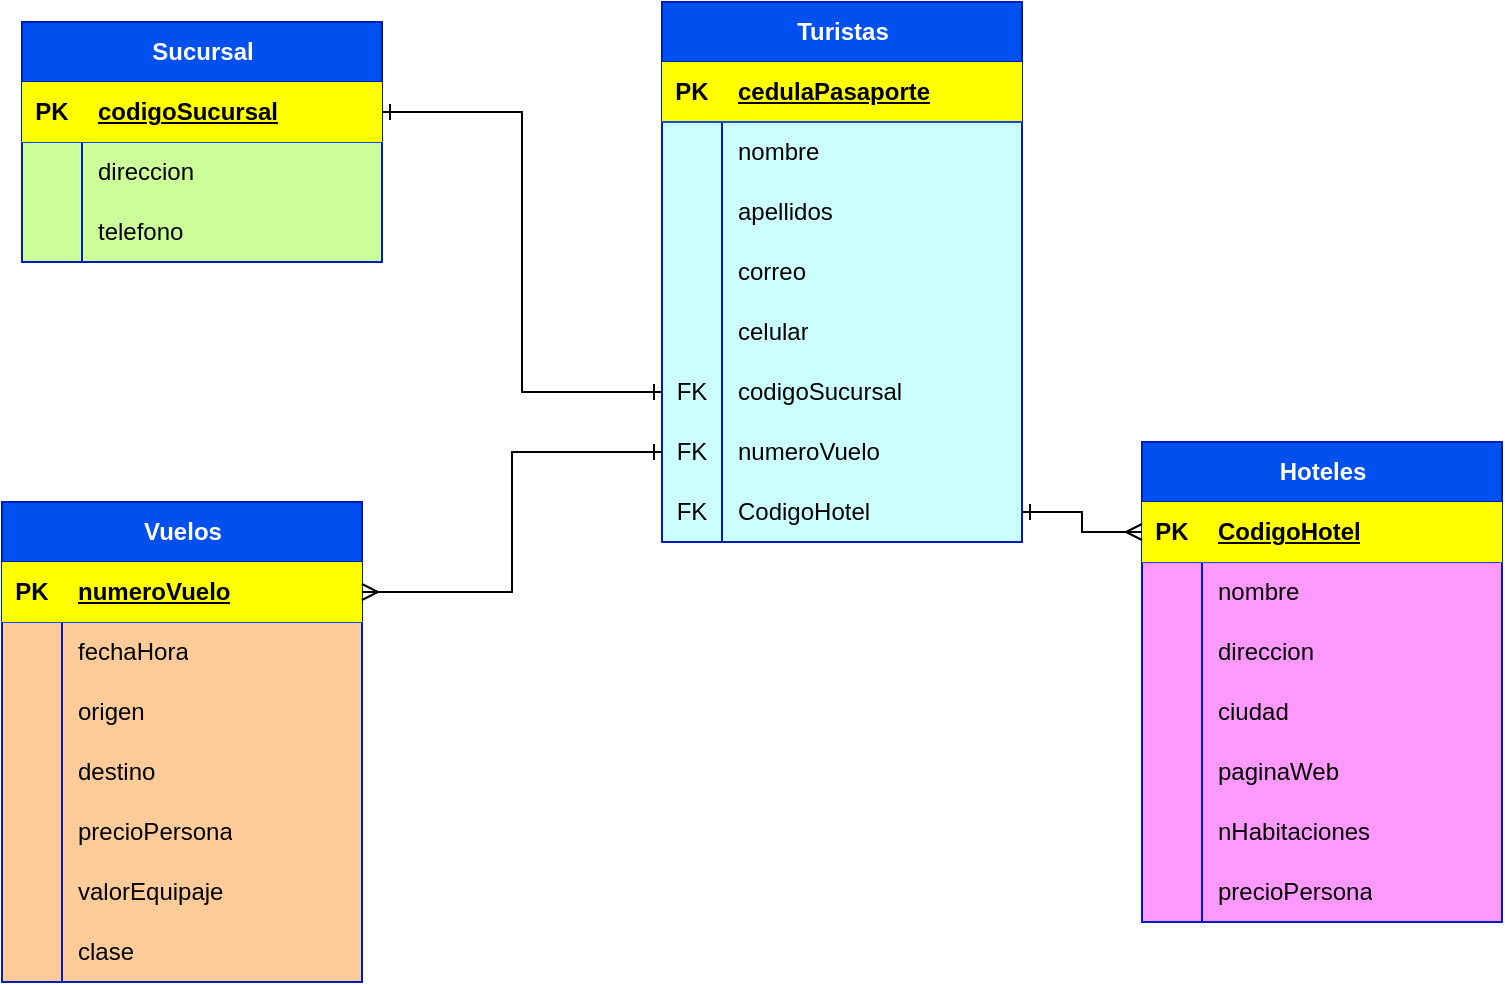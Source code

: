 <mxfile version="20.8.16" type="device"><diagram name="Página-1" id="TC2-kG1aDLOcp0WWPjau"><mxGraphModel dx="1114" dy="714" grid="1" gridSize="10" guides="1" tooltips="1" connect="1" arrows="1" fold="1" page="1" pageScale="1" pageWidth="827" pageHeight="1169" math="0" shadow="0"><root><mxCell id="0"/><mxCell id="1" parent="0"/><mxCell id="F21uCUwMwEwLIol-0iIp-1" value="Sucursal" style="shape=table;startSize=30;container=1;collapsible=1;childLayout=tableLayout;fixedRows=1;rowLines=0;fontStyle=1;align=center;resizeLast=1;html=1;fillColor=#0050ef;fontColor=#ffffff;strokeColor=#001DBC;rounded=0;swimlaneFillColor=#CCFF99;" parent="1" vertex="1"><mxGeometry x="60" y="180" width="180" height="120" as="geometry"/></mxCell><mxCell id="F21uCUwMwEwLIol-0iIp-2" value="" style="shape=tableRow;horizontal=0;startSize=0;swimlaneHead=0;swimlaneBody=0;fillColor=none;collapsible=0;dropTarget=0;points=[[0,0.5],[1,0.5]];portConstraint=eastwest;top=0;left=0;right=0;bottom=1;strokeColor=#144AEB;" parent="F21uCUwMwEwLIol-0iIp-1" vertex="1"><mxGeometry y="30" width="180" height="30" as="geometry"/></mxCell><mxCell id="F21uCUwMwEwLIol-0iIp-3" value="PK" style="shape=partialRectangle;connectable=0;fillColor=#FFFF00;top=0;left=0;bottom=0;right=0;fontStyle=1;overflow=hidden;whiteSpace=wrap;html=1;fontColor=#000000;strokeColor=#144AEB;" parent="F21uCUwMwEwLIol-0iIp-2" vertex="1"><mxGeometry width="30" height="30" as="geometry"><mxRectangle width="30" height="30" as="alternateBounds"/></mxGeometry></mxCell><mxCell id="F21uCUwMwEwLIol-0iIp-4" value="&lt;font color=&quot;#000000&quot;&gt;codigoSucursal&lt;/font&gt;" style="shape=partialRectangle;connectable=0;fillColor=#FFFF00;top=0;left=0;bottom=0;right=0;align=left;spacingLeft=6;fontStyle=5;overflow=hidden;whiteSpace=wrap;html=1;strokeColor=#144AEB;" parent="F21uCUwMwEwLIol-0iIp-2" vertex="1"><mxGeometry x="30" width="150" height="30" as="geometry"><mxRectangle width="150" height="30" as="alternateBounds"/></mxGeometry></mxCell><mxCell id="F21uCUwMwEwLIol-0iIp-5" value="" style="shape=tableRow;horizontal=0;startSize=0;swimlaneHead=0;swimlaneBody=0;fillColor=none;collapsible=0;dropTarget=0;points=[[0,0.5],[1,0.5]];portConstraint=eastwest;top=0;left=0;right=0;bottom=0;" parent="F21uCUwMwEwLIol-0iIp-1" vertex="1"><mxGeometry y="60" width="180" height="30" as="geometry"/></mxCell><mxCell id="F21uCUwMwEwLIol-0iIp-6" value="" style="shape=partialRectangle;connectable=0;fillColor=none;top=0;left=0;bottom=0;right=0;editable=1;overflow=hidden;whiteSpace=wrap;html=1;" parent="F21uCUwMwEwLIol-0iIp-5" vertex="1"><mxGeometry width="30" height="30" as="geometry"><mxRectangle width="30" height="30" as="alternateBounds"/></mxGeometry></mxCell><mxCell id="F21uCUwMwEwLIol-0iIp-7" value="&lt;font color=&quot;#000000&quot;&gt;direccion&lt;/font&gt;" style="shape=partialRectangle;connectable=0;fillColor=none;top=0;left=0;bottom=0;right=0;align=left;spacingLeft=6;overflow=hidden;whiteSpace=wrap;html=1;" parent="F21uCUwMwEwLIol-0iIp-5" vertex="1"><mxGeometry x="30" width="150" height="30" as="geometry"><mxRectangle width="150" height="30" as="alternateBounds"/></mxGeometry></mxCell><mxCell id="F21uCUwMwEwLIol-0iIp-8" value="" style="shape=tableRow;horizontal=0;startSize=0;swimlaneHead=0;swimlaneBody=0;fillColor=none;collapsible=0;dropTarget=0;points=[[0,0.5],[1,0.5]];portConstraint=eastwest;top=0;left=0;right=0;bottom=0;" parent="F21uCUwMwEwLIol-0iIp-1" vertex="1"><mxGeometry y="90" width="180" height="30" as="geometry"/></mxCell><mxCell id="F21uCUwMwEwLIol-0iIp-9" value="" style="shape=partialRectangle;connectable=0;fillColor=none;top=0;left=0;bottom=0;right=0;editable=1;overflow=hidden;whiteSpace=wrap;html=1;" parent="F21uCUwMwEwLIol-0iIp-8" vertex="1"><mxGeometry width="30" height="30" as="geometry"><mxRectangle width="30" height="30" as="alternateBounds"/></mxGeometry></mxCell><mxCell id="F21uCUwMwEwLIol-0iIp-10" value="&lt;font color=&quot;#000000&quot;&gt;telefono&lt;/font&gt;" style="shape=partialRectangle;connectable=0;fillColor=none;top=0;left=0;bottom=0;right=0;align=left;spacingLeft=6;overflow=hidden;whiteSpace=wrap;html=1;" parent="F21uCUwMwEwLIol-0iIp-8" vertex="1"><mxGeometry x="30" width="150" height="30" as="geometry"><mxRectangle width="150" height="30" as="alternateBounds"/></mxGeometry></mxCell><mxCell id="F21uCUwMwEwLIol-0iIp-23" value="Hoteles" style="shape=table;startSize=30;container=1;collapsible=1;childLayout=tableLayout;fixedRows=1;rowLines=0;fontStyle=1;align=center;resizeLast=1;html=1;fillColor=#0050ef;fontColor=#ffffff;strokeColor=#001DBC;swimlaneFillColor=#FF99FF;" parent="1" vertex="1"><mxGeometry x="620" y="390" width="180" height="240" as="geometry"/></mxCell><mxCell id="F21uCUwMwEwLIol-0iIp-24" value="" style="shape=tableRow;horizontal=0;startSize=0;swimlaneHead=0;swimlaneBody=0;fillColor=#FFFF00;collapsible=0;dropTarget=0;points=[[0,0.5],[1,0.5]];portConstraint=eastwest;top=0;left=0;right=0;bottom=1;fontColor=#000000;strokeColor=#144AEB;" parent="F21uCUwMwEwLIol-0iIp-23" vertex="1"><mxGeometry y="30" width="180" height="30" as="geometry"/></mxCell><mxCell id="F21uCUwMwEwLIol-0iIp-25" value="PK" style="shape=partialRectangle;connectable=0;fillColor=#FFFF00;top=0;left=0;bottom=0;right=0;fontStyle=1;overflow=hidden;whiteSpace=wrap;html=1;fontColor=#000000;strokeColor=#144AEB;" parent="F21uCUwMwEwLIol-0iIp-24" vertex="1"><mxGeometry width="30" height="30" as="geometry"><mxRectangle width="30" height="30" as="alternateBounds"/></mxGeometry></mxCell><mxCell id="F21uCUwMwEwLIol-0iIp-26" value="CodigoHotel" style="shape=partialRectangle;connectable=0;fillColor=#FFFF00;top=0;left=0;bottom=0;right=0;align=left;spacingLeft=6;fontStyle=5;overflow=hidden;whiteSpace=wrap;html=1;fontColor=#000000;strokeColor=#144AEB;" parent="F21uCUwMwEwLIol-0iIp-24" vertex="1"><mxGeometry x="30" width="150" height="30" as="geometry"><mxRectangle width="150" height="30" as="alternateBounds"/></mxGeometry></mxCell><mxCell id="F21uCUwMwEwLIol-0iIp-27" value="" style="shape=tableRow;horizontal=0;startSize=0;swimlaneHead=0;swimlaneBody=0;fillColor=none;collapsible=0;dropTarget=0;points=[[0,0.5],[1,0.5]];portConstraint=eastwest;top=0;left=0;right=0;bottom=0;fontColor=#000000;" parent="F21uCUwMwEwLIol-0iIp-23" vertex="1"><mxGeometry y="60" width="180" height="30" as="geometry"/></mxCell><mxCell id="F21uCUwMwEwLIol-0iIp-28" value="" style="shape=partialRectangle;connectable=0;fillColor=none;top=0;left=0;bottom=0;right=0;editable=1;overflow=hidden;whiteSpace=wrap;html=1;fontColor=#000000;" parent="F21uCUwMwEwLIol-0iIp-27" vertex="1"><mxGeometry width="30" height="30" as="geometry"><mxRectangle width="30" height="30" as="alternateBounds"/></mxGeometry></mxCell><mxCell id="F21uCUwMwEwLIol-0iIp-29" value="nombre" style="shape=partialRectangle;connectable=0;fillColor=none;top=0;left=0;bottom=0;right=0;align=left;spacingLeft=6;overflow=hidden;whiteSpace=wrap;html=1;fontColor=#000000;" parent="F21uCUwMwEwLIol-0iIp-27" vertex="1"><mxGeometry x="30" width="150" height="30" as="geometry"><mxRectangle width="150" height="30" as="alternateBounds"/></mxGeometry></mxCell><mxCell id="F21uCUwMwEwLIol-0iIp-30" value="" style="shape=tableRow;horizontal=0;startSize=0;swimlaneHead=0;swimlaneBody=0;fillColor=none;collapsible=0;dropTarget=0;points=[[0,0.5],[1,0.5]];portConstraint=eastwest;top=0;left=0;right=0;bottom=0;fontColor=#000000;" parent="F21uCUwMwEwLIol-0iIp-23" vertex="1"><mxGeometry y="90" width="180" height="30" as="geometry"/></mxCell><mxCell id="F21uCUwMwEwLIol-0iIp-31" value="" style="shape=partialRectangle;connectable=0;fillColor=none;top=0;left=0;bottom=0;right=0;editable=1;overflow=hidden;whiteSpace=wrap;html=1;fontColor=#000000;" parent="F21uCUwMwEwLIol-0iIp-30" vertex="1"><mxGeometry width="30" height="30" as="geometry"><mxRectangle width="30" height="30" as="alternateBounds"/></mxGeometry></mxCell><mxCell id="F21uCUwMwEwLIol-0iIp-32" value="direccion" style="shape=partialRectangle;connectable=0;fillColor=none;top=0;left=0;bottom=0;right=0;align=left;spacingLeft=6;overflow=hidden;whiteSpace=wrap;html=1;fontColor=#000000;" parent="F21uCUwMwEwLIol-0iIp-30" vertex="1"><mxGeometry x="30" width="150" height="30" as="geometry"><mxRectangle width="150" height="30" as="alternateBounds"/></mxGeometry></mxCell><mxCell id="F21uCUwMwEwLIol-0iIp-33" value="" style="shape=tableRow;horizontal=0;startSize=0;swimlaneHead=0;swimlaneBody=0;fillColor=none;collapsible=0;dropTarget=0;points=[[0,0.5],[1,0.5]];portConstraint=eastwest;top=0;left=0;right=0;bottom=0;fontColor=#000000;" parent="F21uCUwMwEwLIol-0iIp-23" vertex="1"><mxGeometry y="120" width="180" height="30" as="geometry"/></mxCell><mxCell id="F21uCUwMwEwLIol-0iIp-34" value="" style="shape=partialRectangle;connectable=0;fillColor=none;top=0;left=0;bottom=0;right=0;editable=1;overflow=hidden;whiteSpace=wrap;html=1;fontColor=#000000;" parent="F21uCUwMwEwLIol-0iIp-33" vertex="1"><mxGeometry width="30" height="30" as="geometry"><mxRectangle width="30" height="30" as="alternateBounds"/></mxGeometry></mxCell><mxCell id="F21uCUwMwEwLIol-0iIp-35" value="ciudad" style="shape=partialRectangle;connectable=0;fillColor=none;top=0;left=0;bottom=0;right=0;align=left;spacingLeft=6;overflow=hidden;whiteSpace=wrap;html=1;fontColor=#000000;" parent="F21uCUwMwEwLIol-0iIp-33" vertex="1"><mxGeometry x="30" width="150" height="30" as="geometry"><mxRectangle width="150" height="30" as="alternateBounds"/></mxGeometry></mxCell><mxCell id="F21uCUwMwEwLIol-0iIp-36" value="" style="shape=tableRow;horizontal=0;startSize=0;swimlaneHead=0;swimlaneBody=0;fillColor=none;collapsible=0;dropTarget=0;points=[[0,0.5],[1,0.5]];portConstraint=eastwest;top=0;left=0;right=0;bottom=0;fontColor=#000000;" parent="F21uCUwMwEwLIol-0iIp-23" vertex="1"><mxGeometry y="150" width="180" height="30" as="geometry"/></mxCell><mxCell id="F21uCUwMwEwLIol-0iIp-37" value="" style="shape=partialRectangle;connectable=0;fillColor=none;top=0;left=0;bottom=0;right=0;editable=1;overflow=hidden;whiteSpace=wrap;html=1;fontColor=#000000;" parent="F21uCUwMwEwLIol-0iIp-36" vertex="1"><mxGeometry width="30" height="30" as="geometry"><mxRectangle width="30" height="30" as="alternateBounds"/></mxGeometry></mxCell><mxCell id="F21uCUwMwEwLIol-0iIp-38" value="paginaWeb" style="shape=partialRectangle;connectable=0;fillColor=none;top=0;left=0;bottom=0;right=0;align=left;spacingLeft=6;overflow=hidden;whiteSpace=wrap;html=1;fontColor=#000000;" parent="F21uCUwMwEwLIol-0iIp-36" vertex="1"><mxGeometry x="30" width="150" height="30" as="geometry"><mxRectangle width="150" height="30" as="alternateBounds"/></mxGeometry></mxCell><mxCell id="F21uCUwMwEwLIol-0iIp-39" value="" style="shape=tableRow;horizontal=0;startSize=0;swimlaneHead=0;swimlaneBody=0;fillColor=none;collapsible=0;dropTarget=0;points=[[0,0.5],[1,0.5]];portConstraint=eastwest;top=0;left=0;right=0;bottom=0;fontColor=#000000;" parent="F21uCUwMwEwLIol-0iIp-23" vertex="1"><mxGeometry y="180" width="180" height="30" as="geometry"/></mxCell><mxCell id="F21uCUwMwEwLIol-0iIp-40" value="" style="shape=partialRectangle;connectable=0;fillColor=none;top=0;left=0;bottom=0;right=0;editable=1;overflow=hidden;whiteSpace=wrap;html=1;fontColor=#000000;" parent="F21uCUwMwEwLIol-0iIp-39" vertex="1"><mxGeometry width="30" height="30" as="geometry"><mxRectangle width="30" height="30" as="alternateBounds"/></mxGeometry></mxCell><mxCell id="F21uCUwMwEwLIol-0iIp-41" value="nHabitaciones" style="shape=partialRectangle;connectable=0;fillColor=none;top=0;left=0;bottom=0;right=0;align=left;spacingLeft=6;overflow=hidden;whiteSpace=wrap;html=1;fontColor=#000000;" parent="F21uCUwMwEwLIol-0iIp-39" vertex="1"><mxGeometry x="30" width="150" height="30" as="geometry"><mxRectangle width="150" height="30" as="alternateBounds"/></mxGeometry></mxCell><mxCell id="F21uCUwMwEwLIol-0iIp-42" value="" style="shape=tableRow;horizontal=0;startSize=0;swimlaneHead=0;swimlaneBody=0;fillColor=none;collapsible=0;dropTarget=0;points=[[0,0.5],[1,0.5]];portConstraint=eastwest;top=0;left=0;right=0;bottom=0;fontColor=#000000;" parent="F21uCUwMwEwLIol-0iIp-23" vertex="1"><mxGeometry y="210" width="180" height="30" as="geometry"/></mxCell><mxCell id="F21uCUwMwEwLIol-0iIp-43" value="" style="shape=partialRectangle;connectable=0;fillColor=none;top=0;left=0;bottom=0;right=0;editable=1;overflow=hidden;whiteSpace=wrap;html=1;fontColor=#000000;" parent="F21uCUwMwEwLIol-0iIp-42" vertex="1"><mxGeometry width="30" height="30" as="geometry"><mxRectangle width="30" height="30" as="alternateBounds"/></mxGeometry></mxCell><mxCell id="F21uCUwMwEwLIol-0iIp-44" value="precioPersona" style="shape=partialRectangle;connectable=0;fillColor=none;top=0;left=0;bottom=0;right=0;align=left;spacingLeft=6;overflow=hidden;whiteSpace=wrap;html=1;fontColor=#000000;" parent="F21uCUwMwEwLIol-0iIp-42" vertex="1"><mxGeometry x="30" width="150" height="30" as="geometry"><mxRectangle width="150" height="30" as="alternateBounds"/></mxGeometry></mxCell><mxCell id="F21uCUwMwEwLIol-0iIp-45" value="Vuelos" style="shape=table;startSize=30;container=1;collapsible=1;childLayout=tableLayout;fixedRows=1;rowLines=0;fontStyle=1;align=center;resizeLast=1;html=1;fillColor=#0050ef;fontColor=#ffffff;strokeColor=#001DBC;swimlaneFillColor=#FFCC99;" parent="1" vertex="1"><mxGeometry x="50" y="420" width="180" height="240" as="geometry"/></mxCell><mxCell id="F21uCUwMwEwLIol-0iIp-46" value="" style="shape=tableRow;horizontal=0;startSize=0;swimlaneHead=0;swimlaneBody=0;fillColor=#FFFF00;collapsible=0;dropTarget=0;points=[[0,0.5],[1,0.5]];portConstraint=eastwest;top=0;left=0;right=0;bottom=1;fontColor=#000000;strokeColor=#144AEB;" parent="F21uCUwMwEwLIol-0iIp-45" vertex="1"><mxGeometry y="30" width="180" height="30" as="geometry"/></mxCell><mxCell id="F21uCUwMwEwLIol-0iIp-47" value="PK" style="shape=partialRectangle;connectable=0;fillColor=#FFFF00;top=0;left=0;bottom=0;right=0;fontStyle=1;overflow=hidden;whiteSpace=wrap;html=1;fontColor=#000000;strokeColor=#144AEB;" parent="F21uCUwMwEwLIol-0iIp-46" vertex="1"><mxGeometry width="30" height="30" as="geometry"><mxRectangle width="30" height="30" as="alternateBounds"/></mxGeometry></mxCell><mxCell id="F21uCUwMwEwLIol-0iIp-48" value="numeroVuelo" style="shape=partialRectangle;connectable=0;fillColor=#FFFF00;top=0;left=0;bottom=0;right=0;align=left;spacingLeft=6;fontStyle=5;overflow=hidden;whiteSpace=wrap;html=1;fontColor=#000000;strokeColor=#144AEB;" parent="F21uCUwMwEwLIol-0iIp-46" vertex="1"><mxGeometry x="30" width="150" height="30" as="geometry"><mxRectangle width="150" height="30" as="alternateBounds"/></mxGeometry></mxCell><mxCell id="F21uCUwMwEwLIol-0iIp-49" value="" style="shape=tableRow;horizontal=0;startSize=0;swimlaneHead=0;swimlaneBody=0;fillColor=none;collapsible=0;dropTarget=0;points=[[0,0.5],[1,0.5]];portConstraint=eastwest;top=0;left=0;right=0;bottom=0;fontColor=#000000;" parent="F21uCUwMwEwLIol-0iIp-45" vertex="1"><mxGeometry y="60" width="180" height="30" as="geometry"/></mxCell><mxCell id="F21uCUwMwEwLIol-0iIp-50" value="" style="shape=partialRectangle;connectable=0;fillColor=none;top=0;left=0;bottom=0;right=0;editable=1;overflow=hidden;whiteSpace=wrap;html=1;fontColor=#000000;" parent="F21uCUwMwEwLIol-0iIp-49" vertex="1"><mxGeometry width="30" height="30" as="geometry"><mxRectangle width="30" height="30" as="alternateBounds"/></mxGeometry></mxCell><mxCell id="F21uCUwMwEwLIol-0iIp-51" value="fechaHora" style="shape=partialRectangle;connectable=0;fillColor=none;top=0;left=0;bottom=0;right=0;align=left;spacingLeft=6;overflow=hidden;whiteSpace=wrap;html=1;fontColor=#000000;" parent="F21uCUwMwEwLIol-0iIp-49" vertex="1"><mxGeometry x="30" width="150" height="30" as="geometry"><mxRectangle width="150" height="30" as="alternateBounds"/></mxGeometry></mxCell><mxCell id="F21uCUwMwEwLIol-0iIp-52" value="" style="shape=tableRow;horizontal=0;startSize=0;swimlaneHead=0;swimlaneBody=0;fillColor=none;collapsible=0;dropTarget=0;points=[[0,0.5],[1,0.5]];portConstraint=eastwest;top=0;left=0;right=0;bottom=0;fontColor=#000000;" parent="F21uCUwMwEwLIol-0iIp-45" vertex="1"><mxGeometry y="90" width="180" height="30" as="geometry"/></mxCell><mxCell id="F21uCUwMwEwLIol-0iIp-53" value="" style="shape=partialRectangle;connectable=0;fillColor=none;top=0;left=0;bottom=0;right=0;editable=1;overflow=hidden;whiteSpace=wrap;html=1;fontColor=#000000;" parent="F21uCUwMwEwLIol-0iIp-52" vertex="1"><mxGeometry width="30" height="30" as="geometry"><mxRectangle width="30" height="30" as="alternateBounds"/></mxGeometry></mxCell><mxCell id="F21uCUwMwEwLIol-0iIp-54" value="origen" style="shape=partialRectangle;connectable=0;fillColor=none;top=0;left=0;bottom=0;right=0;align=left;spacingLeft=6;overflow=hidden;whiteSpace=wrap;html=1;fontColor=#000000;" parent="F21uCUwMwEwLIol-0iIp-52" vertex="1"><mxGeometry x="30" width="150" height="30" as="geometry"><mxRectangle width="150" height="30" as="alternateBounds"/></mxGeometry></mxCell><mxCell id="F21uCUwMwEwLIol-0iIp-55" value="" style="shape=tableRow;horizontal=0;startSize=0;swimlaneHead=0;swimlaneBody=0;fillColor=none;collapsible=0;dropTarget=0;points=[[0,0.5],[1,0.5]];portConstraint=eastwest;top=0;left=0;right=0;bottom=0;fontColor=#000000;" parent="F21uCUwMwEwLIol-0iIp-45" vertex="1"><mxGeometry y="120" width="180" height="30" as="geometry"/></mxCell><mxCell id="F21uCUwMwEwLIol-0iIp-56" value="" style="shape=partialRectangle;connectable=0;fillColor=none;top=0;left=0;bottom=0;right=0;editable=1;overflow=hidden;whiteSpace=wrap;html=1;fontColor=#000000;" parent="F21uCUwMwEwLIol-0iIp-55" vertex="1"><mxGeometry width="30" height="30" as="geometry"><mxRectangle width="30" height="30" as="alternateBounds"/></mxGeometry></mxCell><mxCell id="F21uCUwMwEwLIol-0iIp-57" value="destino" style="shape=partialRectangle;connectable=0;fillColor=none;top=0;left=0;bottom=0;right=0;align=left;spacingLeft=6;overflow=hidden;whiteSpace=wrap;html=1;fontColor=#000000;" parent="F21uCUwMwEwLIol-0iIp-55" vertex="1"><mxGeometry x="30" width="150" height="30" as="geometry"><mxRectangle width="150" height="30" as="alternateBounds"/></mxGeometry></mxCell><mxCell id="F21uCUwMwEwLIol-0iIp-58" value="" style="shape=tableRow;horizontal=0;startSize=0;swimlaneHead=0;swimlaneBody=0;fillColor=none;collapsible=0;dropTarget=0;points=[[0,0.5],[1,0.5]];portConstraint=eastwest;top=0;left=0;right=0;bottom=0;fontColor=#000000;" parent="F21uCUwMwEwLIol-0iIp-45" vertex="1"><mxGeometry y="150" width="180" height="30" as="geometry"/></mxCell><mxCell id="F21uCUwMwEwLIol-0iIp-59" value="" style="shape=partialRectangle;connectable=0;fillColor=none;top=0;left=0;bottom=0;right=0;editable=1;overflow=hidden;whiteSpace=wrap;html=1;fontColor=#000000;" parent="F21uCUwMwEwLIol-0iIp-58" vertex="1"><mxGeometry width="30" height="30" as="geometry"><mxRectangle width="30" height="30" as="alternateBounds"/></mxGeometry></mxCell><mxCell id="F21uCUwMwEwLIol-0iIp-60" value="precioPersona" style="shape=partialRectangle;connectable=0;fillColor=none;top=0;left=0;bottom=0;right=0;align=left;spacingLeft=6;overflow=hidden;whiteSpace=wrap;html=1;fontColor=#000000;" parent="F21uCUwMwEwLIol-0iIp-58" vertex="1"><mxGeometry x="30" width="150" height="30" as="geometry"><mxRectangle width="150" height="30" as="alternateBounds"/></mxGeometry></mxCell><mxCell id="F21uCUwMwEwLIol-0iIp-61" value="" style="shape=tableRow;horizontal=0;startSize=0;swimlaneHead=0;swimlaneBody=0;fillColor=none;collapsible=0;dropTarget=0;points=[[0,0.5],[1,0.5]];portConstraint=eastwest;top=0;left=0;right=0;bottom=0;fontColor=#000000;" parent="F21uCUwMwEwLIol-0iIp-45" vertex="1"><mxGeometry y="180" width="180" height="30" as="geometry"/></mxCell><mxCell id="F21uCUwMwEwLIol-0iIp-62" value="" style="shape=partialRectangle;connectable=0;fillColor=none;top=0;left=0;bottom=0;right=0;editable=1;overflow=hidden;whiteSpace=wrap;html=1;fontColor=#000000;" parent="F21uCUwMwEwLIol-0iIp-61" vertex="1"><mxGeometry width="30" height="30" as="geometry"><mxRectangle width="30" height="30" as="alternateBounds"/></mxGeometry></mxCell><mxCell id="F21uCUwMwEwLIol-0iIp-63" value="valorEquipaje" style="shape=partialRectangle;connectable=0;fillColor=none;top=0;left=0;bottom=0;right=0;align=left;spacingLeft=6;overflow=hidden;whiteSpace=wrap;html=1;fontColor=#000000;" parent="F21uCUwMwEwLIol-0iIp-61" vertex="1"><mxGeometry x="30" width="150" height="30" as="geometry"><mxRectangle width="150" height="30" as="alternateBounds"/></mxGeometry></mxCell><mxCell id="F21uCUwMwEwLIol-0iIp-64" value="" style="shape=tableRow;horizontal=0;startSize=0;swimlaneHead=0;swimlaneBody=0;fillColor=none;collapsible=0;dropTarget=0;points=[[0,0.5],[1,0.5]];portConstraint=eastwest;top=0;left=0;right=0;bottom=0;fontColor=#000000;" parent="F21uCUwMwEwLIol-0iIp-45" vertex="1"><mxGeometry y="210" width="180" height="30" as="geometry"/></mxCell><mxCell id="F21uCUwMwEwLIol-0iIp-65" value="" style="shape=partialRectangle;connectable=0;fillColor=none;top=0;left=0;bottom=0;right=0;editable=1;overflow=hidden;whiteSpace=wrap;html=1;fontColor=#000000;" parent="F21uCUwMwEwLIol-0iIp-64" vertex="1"><mxGeometry width="30" height="30" as="geometry"><mxRectangle width="30" height="30" as="alternateBounds"/></mxGeometry></mxCell><mxCell id="F21uCUwMwEwLIol-0iIp-66" value="clase" style="shape=partialRectangle;connectable=0;fillColor=none;top=0;left=0;bottom=0;right=0;align=left;spacingLeft=6;overflow=hidden;whiteSpace=wrap;html=1;fontColor=#000000;" parent="F21uCUwMwEwLIol-0iIp-64" vertex="1"><mxGeometry x="30" width="150" height="30" as="geometry"><mxRectangle width="150" height="30" as="alternateBounds"/></mxGeometry></mxCell><mxCell id="F21uCUwMwEwLIol-0iIp-67" value="Turistas " style="shape=table;startSize=30;container=1;collapsible=1;childLayout=tableLayout;fixedRows=1;rowLines=0;fontStyle=1;align=center;resizeLast=1;html=1;fillColor=#0050ef;fontColor=#ffffff;strokeColor=#001DBC;swimlaneFillColor=#CCFFFF;" parent="1" vertex="1"><mxGeometry x="380" y="170" width="180" height="270" as="geometry"/></mxCell><mxCell id="F21uCUwMwEwLIol-0iIp-68" value="" style="shape=tableRow;horizontal=0;startSize=0;swimlaneHead=0;swimlaneBody=0;fillColor=#FFFF00;collapsible=0;dropTarget=0;points=[[0,0.5],[1,0.5]];portConstraint=eastwest;top=0;left=0;right=0;bottom=1;fontColor=#000000;strokeColor=#144AEB;" parent="F21uCUwMwEwLIol-0iIp-67" vertex="1"><mxGeometry y="30" width="180" height="30" as="geometry"/></mxCell><mxCell id="F21uCUwMwEwLIol-0iIp-69" value="PK" style="shape=partialRectangle;connectable=0;fillColor=none;top=0;left=0;bottom=0;right=0;fontStyle=1;overflow=hidden;whiteSpace=wrap;html=1;fontColor=#000000;strokeColor=#144AEB;" parent="F21uCUwMwEwLIol-0iIp-68" vertex="1"><mxGeometry width="30" height="30" as="geometry"><mxRectangle width="30" height="30" as="alternateBounds"/></mxGeometry></mxCell><mxCell id="F21uCUwMwEwLIol-0iIp-70" value="cedulaPasaporte" style="shape=partialRectangle;connectable=0;fillColor=none;top=0;left=0;bottom=0;right=0;align=left;spacingLeft=6;fontStyle=5;overflow=hidden;whiteSpace=wrap;html=1;fontColor=#000000;labelBackgroundColor=none;strokeColor=#144AEB;" parent="F21uCUwMwEwLIol-0iIp-68" vertex="1"><mxGeometry x="30" width="150" height="30" as="geometry"><mxRectangle width="150" height="30" as="alternateBounds"/></mxGeometry></mxCell><mxCell id="F21uCUwMwEwLIol-0iIp-71" value="" style="shape=tableRow;horizontal=0;startSize=0;swimlaneHead=0;swimlaneBody=0;fillColor=none;collapsible=0;dropTarget=0;points=[[0,0.5],[1,0.5]];portConstraint=eastwest;top=0;left=0;right=0;bottom=0;fontColor=#000000;" parent="F21uCUwMwEwLIol-0iIp-67" vertex="1"><mxGeometry y="60" width="180" height="30" as="geometry"/></mxCell><mxCell id="F21uCUwMwEwLIol-0iIp-72" value="" style="shape=partialRectangle;connectable=0;fillColor=none;top=0;left=0;bottom=0;right=0;editable=1;overflow=hidden;whiteSpace=wrap;html=1;fontColor=#000000;" parent="F21uCUwMwEwLIol-0iIp-71" vertex="1"><mxGeometry width="30" height="30" as="geometry"><mxRectangle width="30" height="30" as="alternateBounds"/></mxGeometry></mxCell><mxCell id="F21uCUwMwEwLIol-0iIp-73" value="nombre" style="shape=partialRectangle;connectable=0;fillColor=none;top=0;left=0;bottom=0;right=0;align=left;spacingLeft=6;overflow=hidden;whiteSpace=wrap;html=1;fontColor=#000000;" parent="F21uCUwMwEwLIol-0iIp-71" vertex="1"><mxGeometry x="30" width="150" height="30" as="geometry"><mxRectangle width="150" height="30" as="alternateBounds"/></mxGeometry></mxCell><mxCell id="F21uCUwMwEwLIol-0iIp-74" value="" style="shape=tableRow;horizontal=0;startSize=0;swimlaneHead=0;swimlaneBody=0;fillColor=none;collapsible=0;dropTarget=0;points=[[0,0.5],[1,0.5]];portConstraint=eastwest;top=0;left=0;right=0;bottom=0;fontColor=#000000;" parent="F21uCUwMwEwLIol-0iIp-67" vertex="1"><mxGeometry y="90" width="180" height="30" as="geometry"/></mxCell><mxCell id="F21uCUwMwEwLIol-0iIp-75" value="" style="shape=partialRectangle;connectable=0;fillColor=none;top=0;left=0;bottom=0;right=0;editable=1;overflow=hidden;whiteSpace=wrap;html=1;fontColor=#000000;" parent="F21uCUwMwEwLIol-0iIp-74" vertex="1"><mxGeometry width="30" height="30" as="geometry"><mxRectangle width="30" height="30" as="alternateBounds"/></mxGeometry></mxCell><mxCell id="F21uCUwMwEwLIol-0iIp-76" value="apellidos" style="shape=partialRectangle;connectable=0;fillColor=none;top=0;left=0;bottom=0;right=0;align=left;spacingLeft=6;overflow=hidden;whiteSpace=wrap;html=1;fontColor=#000000;" parent="F21uCUwMwEwLIol-0iIp-74" vertex="1"><mxGeometry x="30" width="150" height="30" as="geometry"><mxRectangle width="150" height="30" as="alternateBounds"/></mxGeometry></mxCell><mxCell id="F21uCUwMwEwLIol-0iIp-77" value="" style="shape=tableRow;horizontal=0;startSize=0;swimlaneHead=0;swimlaneBody=0;fillColor=none;collapsible=0;dropTarget=0;points=[[0,0.5],[1,0.5]];portConstraint=eastwest;top=0;left=0;right=0;bottom=0;fontColor=#000000;" parent="F21uCUwMwEwLIol-0iIp-67" vertex="1"><mxGeometry y="120" width="180" height="30" as="geometry"/></mxCell><mxCell id="F21uCUwMwEwLIol-0iIp-78" value="" style="shape=partialRectangle;connectable=0;fillColor=none;top=0;left=0;bottom=0;right=0;editable=1;overflow=hidden;whiteSpace=wrap;html=1;fontColor=#000000;" parent="F21uCUwMwEwLIol-0iIp-77" vertex="1"><mxGeometry width="30" height="30" as="geometry"><mxRectangle width="30" height="30" as="alternateBounds"/></mxGeometry></mxCell><mxCell id="F21uCUwMwEwLIol-0iIp-79" value="correo" style="shape=partialRectangle;connectable=0;fillColor=none;top=0;left=0;bottom=0;right=0;align=left;spacingLeft=6;overflow=hidden;whiteSpace=wrap;html=1;fontColor=#000000;" parent="F21uCUwMwEwLIol-0iIp-77" vertex="1"><mxGeometry x="30" width="150" height="30" as="geometry"><mxRectangle width="150" height="30" as="alternateBounds"/></mxGeometry></mxCell><mxCell id="F21uCUwMwEwLIol-0iIp-80" value="" style="shape=tableRow;horizontal=0;startSize=0;swimlaneHead=0;swimlaneBody=0;fillColor=none;collapsible=0;dropTarget=0;points=[[0,0.5],[1,0.5]];portConstraint=eastwest;top=0;left=0;right=0;bottom=0;fontColor=#000000;" parent="F21uCUwMwEwLIol-0iIp-67" vertex="1"><mxGeometry y="150" width="180" height="30" as="geometry"/></mxCell><mxCell id="F21uCUwMwEwLIol-0iIp-81" value="" style="shape=partialRectangle;connectable=0;fillColor=none;top=0;left=0;bottom=0;right=0;editable=1;overflow=hidden;whiteSpace=wrap;html=1;fontColor=#000000;" parent="F21uCUwMwEwLIol-0iIp-80" vertex="1"><mxGeometry width="30" height="30" as="geometry"><mxRectangle width="30" height="30" as="alternateBounds"/></mxGeometry></mxCell><mxCell id="F21uCUwMwEwLIol-0iIp-82" value="celular" style="shape=partialRectangle;connectable=0;fillColor=none;top=0;left=0;bottom=0;right=0;align=left;spacingLeft=6;overflow=hidden;whiteSpace=wrap;html=1;fontColor=#000000;" parent="F21uCUwMwEwLIol-0iIp-80" vertex="1"><mxGeometry x="30" width="150" height="30" as="geometry"><mxRectangle width="150" height="30" as="alternateBounds"/></mxGeometry></mxCell><mxCell id="F21uCUwMwEwLIol-0iIp-96" value="" style="shape=tableRow;horizontal=0;startSize=0;swimlaneHead=0;swimlaneBody=0;fillColor=none;collapsible=0;dropTarget=0;points=[[0,0.5],[1,0.5]];portConstraint=eastwest;top=0;left=0;right=0;bottom=0;fontColor=#000000;" parent="F21uCUwMwEwLIol-0iIp-67" vertex="1"><mxGeometry y="180" width="180" height="30" as="geometry"/></mxCell><mxCell id="F21uCUwMwEwLIol-0iIp-97" value="FK" style="shape=partialRectangle;connectable=0;fillColor=none;top=0;left=0;bottom=0;right=0;editable=1;overflow=hidden;whiteSpace=wrap;html=1;fontColor=#000000;" parent="F21uCUwMwEwLIol-0iIp-96" vertex="1"><mxGeometry width="30" height="30" as="geometry"><mxRectangle width="30" height="30" as="alternateBounds"/></mxGeometry></mxCell><mxCell id="F21uCUwMwEwLIol-0iIp-98" value="codigoSucursal" style="shape=partialRectangle;connectable=0;fillColor=none;top=0;left=0;bottom=0;right=0;align=left;spacingLeft=6;overflow=hidden;whiteSpace=wrap;html=1;fontColor=#000000;" parent="F21uCUwMwEwLIol-0iIp-96" vertex="1"><mxGeometry x="30" width="150" height="30" as="geometry"><mxRectangle width="150" height="30" as="alternateBounds"/></mxGeometry></mxCell><mxCell id="F21uCUwMwEwLIol-0iIp-99" value="" style="shape=tableRow;horizontal=0;startSize=0;swimlaneHead=0;swimlaneBody=0;fillColor=none;collapsible=0;dropTarget=0;points=[[0,0.5],[1,0.5]];portConstraint=eastwest;top=0;left=0;right=0;bottom=0;fontColor=#000000;" parent="F21uCUwMwEwLIol-0iIp-67" vertex="1"><mxGeometry y="210" width="180" height="30" as="geometry"/></mxCell><mxCell id="F21uCUwMwEwLIol-0iIp-100" value="FK" style="shape=partialRectangle;connectable=0;fillColor=none;top=0;left=0;bottom=0;right=0;editable=1;overflow=hidden;whiteSpace=wrap;html=1;fontColor=#000000;" parent="F21uCUwMwEwLIol-0iIp-99" vertex="1"><mxGeometry width="30" height="30" as="geometry"><mxRectangle width="30" height="30" as="alternateBounds"/></mxGeometry></mxCell><mxCell id="F21uCUwMwEwLIol-0iIp-101" value="numeroVuelo" style="shape=partialRectangle;connectable=0;fillColor=none;top=0;left=0;bottom=0;right=0;align=left;spacingLeft=6;overflow=hidden;whiteSpace=wrap;html=1;fontColor=#000000;" parent="F21uCUwMwEwLIol-0iIp-99" vertex="1"><mxGeometry x="30" width="150" height="30" as="geometry"><mxRectangle width="150" height="30" as="alternateBounds"/></mxGeometry></mxCell><mxCell id="F21uCUwMwEwLIol-0iIp-105" value="" style="shape=tableRow;horizontal=0;startSize=0;swimlaneHead=0;swimlaneBody=0;fillColor=none;collapsible=0;dropTarget=0;points=[[0,0.5],[1,0.5]];portConstraint=eastwest;top=0;left=0;right=0;bottom=0;fontColor=#000000;" parent="F21uCUwMwEwLIol-0iIp-67" vertex="1"><mxGeometry y="240" width="180" height="30" as="geometry"/></mxCell><mxCell id="F21uCUwMwEwLIol-0iIp-106" value="FK" style="shape=partialRectangle;connectable=0;fillColor=none;top=0;left=0;bottom=0;right=0;editable=1;overflow=hidden;whiteSpace=wrap;html=1;fontColor=#000000;" parent="F21uCUwMwEwLIol-0iIp-105" vertex="1"><mxGeometry width="30" height="30" as="geometry"><mxRectangle width="30" height="30" as="alternateBounds"/></mxGeometry></mxCell><mxCell id="F21uCUwMwEwLIol-0iIp-107" value="CodigoHotel" style="shape=partialRectangle;connectable=0;fillColor=none;top=0;left=0;bottom=0;right=0;align=left;spacingLeft=6;overflow=hidden;whiteSpace=wrap;html=1;fontColor=#000000;" parent="F21uCUwMwEwLIol-0iIp-105" vertex="1"><mxGeometry x="30" width="150" height="30" as="geometry"><mxRectangle width="150" height="30" as="alternateBounds"/></mxGeometry></mxCell><mxCell id="F21uCUwMwEwLIol-0iIp-112" style="edgeStyle=orthogonalEdgeStyle;rounded=0;orthogonalLoop=1;jettySize=auto;html=1;entryX=0;entryY=0.5;entryDx=0;entryDy=0;startArrow=ERone;startFill=0;endArrow=ERone;endFill=0;" parent="1" source="F21uCUwMwEwLIol-0iIp-2" target="F21uCUwMwEwLIol-0iIp-96" edge="1"><mxGeometry relative="1" as="geometry"/></mxCell><mxCell id="F21uCUwMwEwLIol-0iIp-113" style="edgeStyle=orthogonalEdgeStyle;rounded=0;orthogonalLoop=1;jettySize=auto;html=1;entryX=0;entryY=0.5;entryDx=0;entryDy=0;endArrow=ERone;endFill=0;startArrow=ERmany;startFill=0;" parent="1" source="F21uCUwMwEwLIol-0iIp-46" target="F21uCUwMwEwLIol-0iIp-99" edge="1"><mxGeometry relative="1" as="geometry"/></mxCell><mxCell id="F21uCUwMwEwLIol-0iIp-114" style="edgeStyle=orthogonalEdgeStyle;rounded=0;orthogonalLoop=1;jettySize=auto;html=1;entryX=1;entryY=0.5;entryDx=0;entryDy=0;startArrow=ERmany;startFill=0;endArrow=ERone;endFill=0;" parent="1" source="F21uCUwMwEwLIol-0iIp-24" target="F21uCUwMwEwLIol-0iIp-105" edge="1"><mxGeometry relative="1" as="geometry"/></mxCell></root></mxGraphModel></diagram></mxfile>